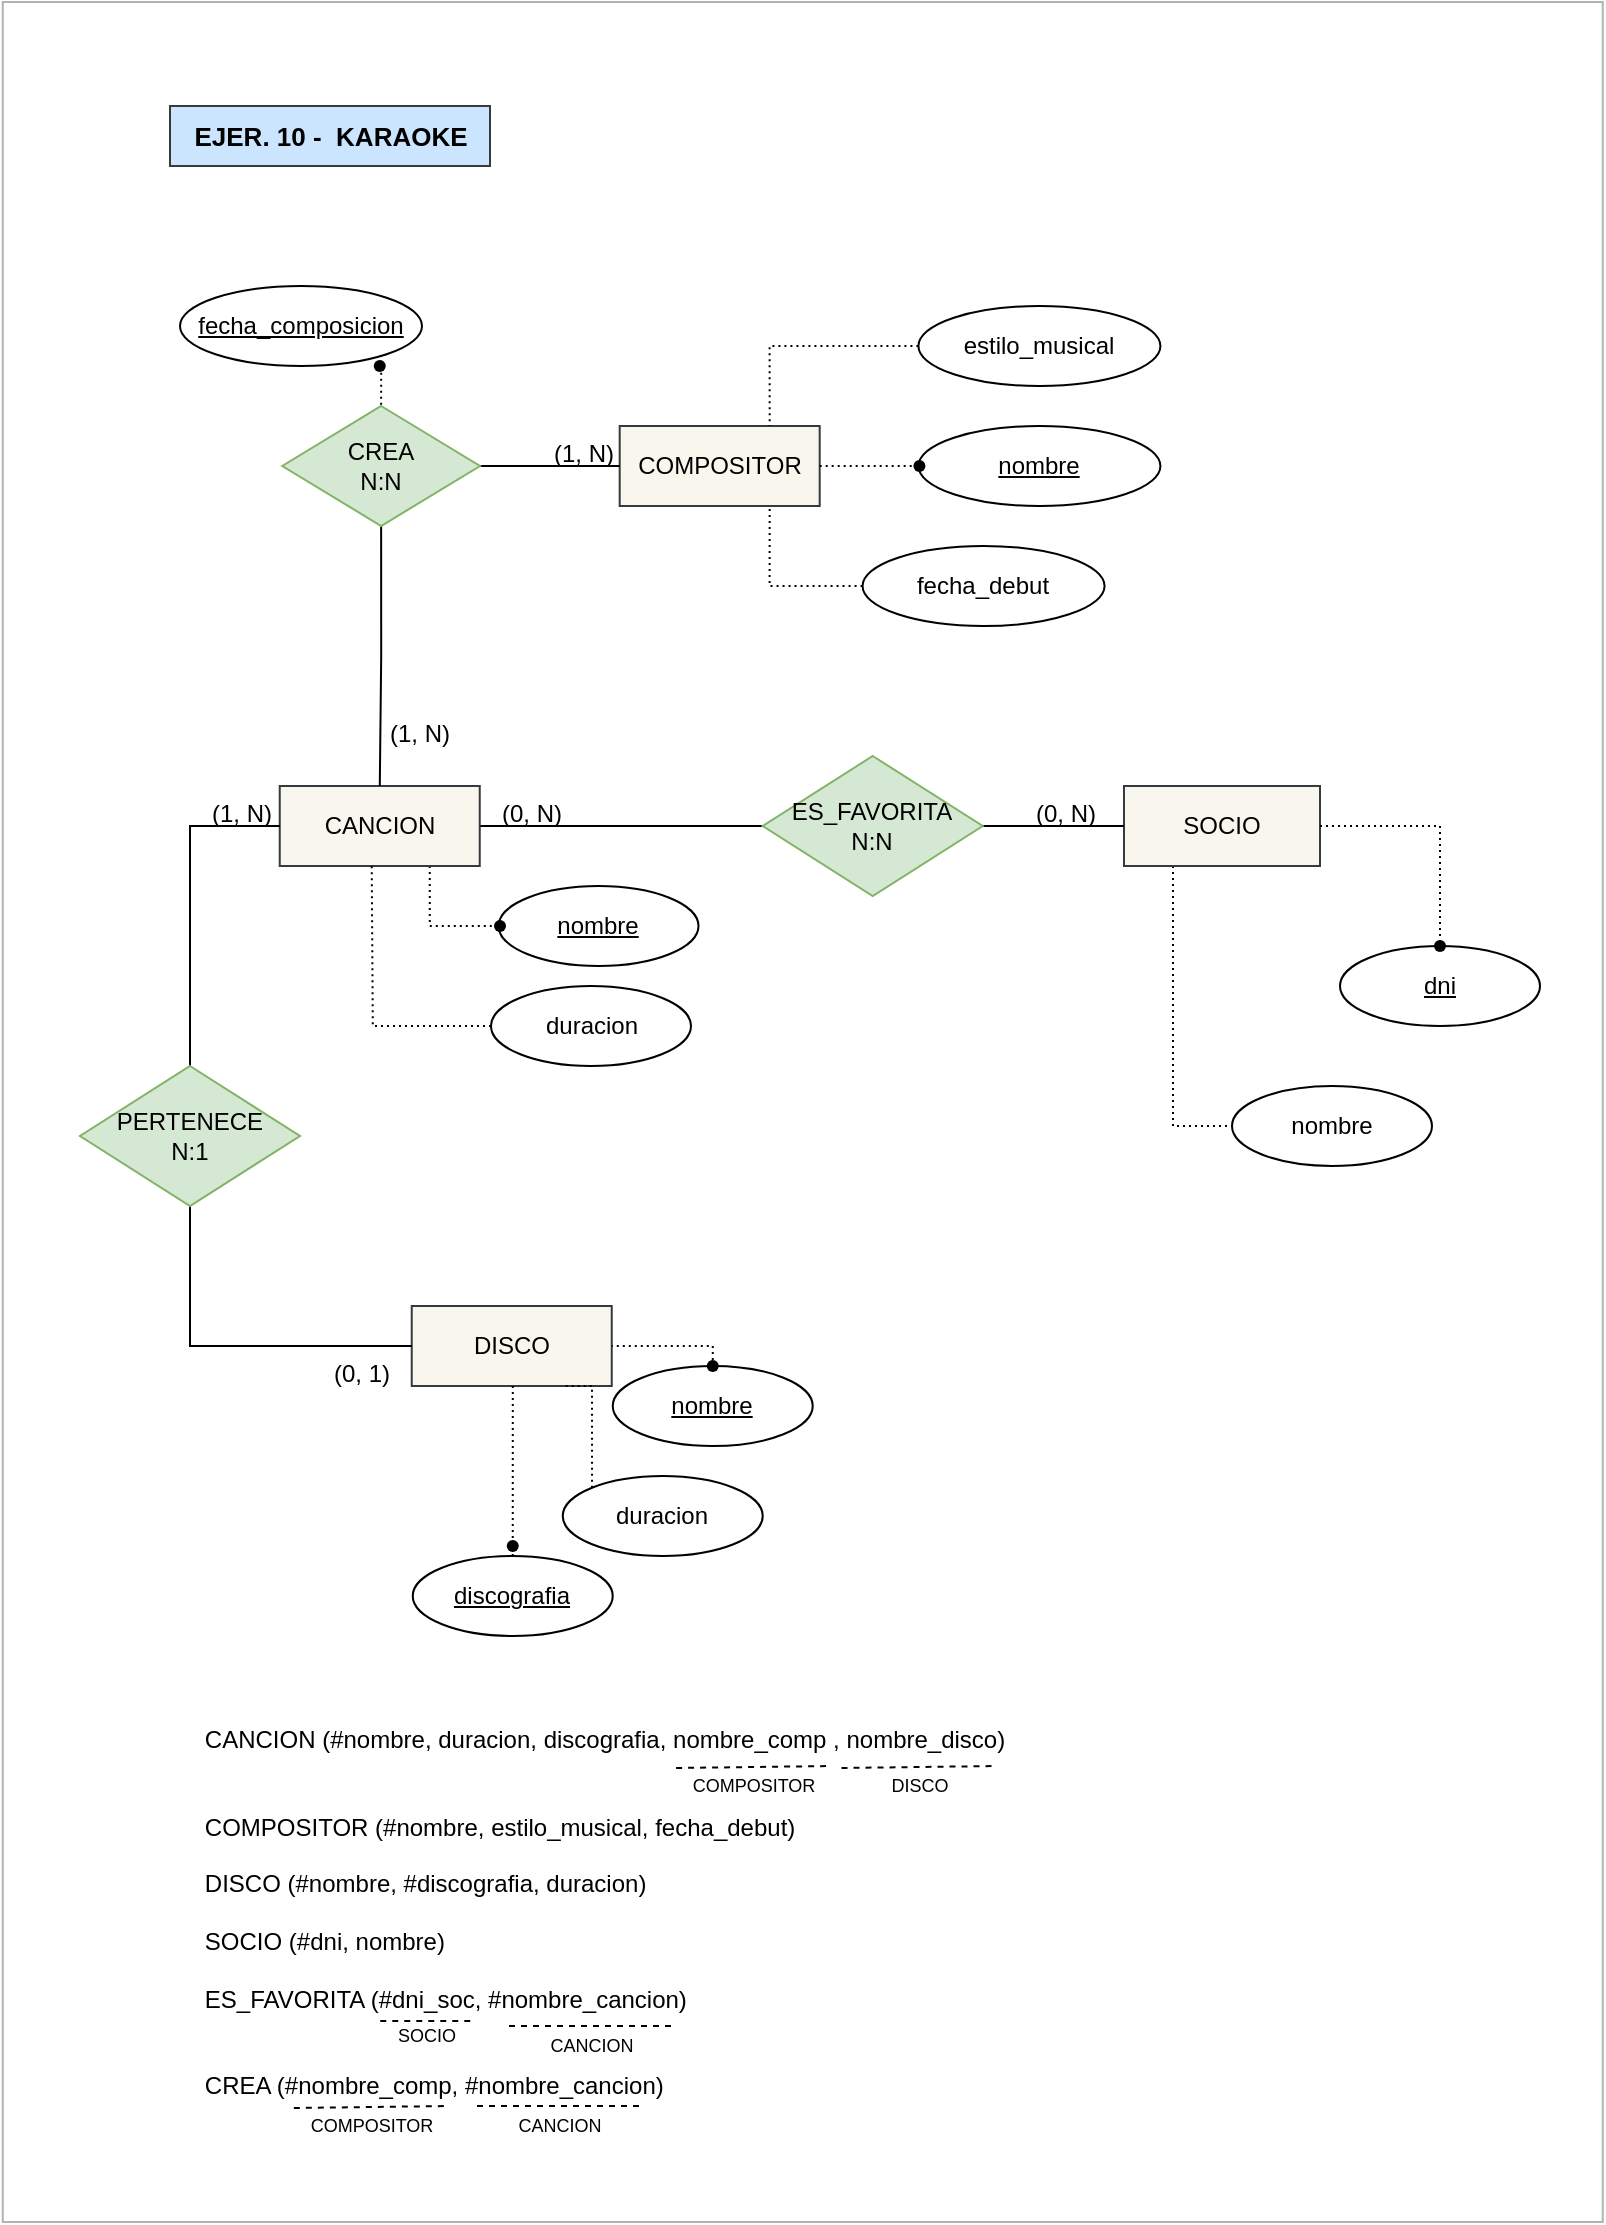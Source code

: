 <mxfile version="22.0.8" type="github">
  <diagram name="Página-1" id="kzgSED8vfyvIVl7uHRT8">
    <mxGraphModel dx="1434" dy="796" grid="1" gridSize="10" guides="1" tooltips="1" connect="1" arrows="1" fold="1" page="1" pageScale="1" pageWidth="827" pageHeight="1169" math="0" shadow="0">
      <root>
        <mxCell id="0" />
        <mxCell id="1" parent="0" />
        <mxCell id="uLn7ksq6nls_gsXbyjSP-26" value="&lt;div style=&quot;text-align: justify;&quot;&gt;&lt;span style=&quot;background-color: initial;&quot;&gt;CANCION (#nombre, duracion, discografia, nombre_comp , nombre_disco)&lt;/span&gt;&lt;/div&gt;&lt;div style=&quot;text-align: justify;&quot;&gt;&lt;span style=&quot;background-color: initial;&quot;&gt;&lt;br&gt;&lt;/span&gt;&lt;/div&gt;&lt;font style=&quot;&quot;&gt;&lt;div style=&quot;text-align: justify;&quot;&gt;&lt;span style=&quot;background-color: initial;&quot;&gt;&lt;br&gt;&lt;/span&gt;&lt;/div&gt;&lt;div style=&quot;text-align: justify;&quot;&gt;&lt;span style=&quot;background-color: initial;&quot;&gt;COMPOSITOR (#nombre, estilo_musical, fecha_debut&lt;/span&gt;&lt;span style=&quot;background-color: initial;&quot;&gt;)&lt;/span&gt;&lt;br&gt;&lt;/div&gt;&lt;div style=&quot;font-size: 12px; text-align: justify;&quot;&gt;&lt;br&gt;&lt;/div&gt;&lt;div style=&quot;font-size: 12px; text-align: justify;&quot;&gt;DISCO (#nombre, #discografia, duracion)&lt;/div&gt;&lt;div style=&quot;font-size: 12px; text-align: justify;&quot;&gt;&lt;br&gt;&lt;/div&gt;&lt;div style=&quot;font-size: 12px; text-align: justify;&quot;&gt;&lt;span style=&quot;background-color: initial;&quot;&gt;SOCIO (#dni, nombre)&lt;/span&gt;&lt;br&gt;&lt;/div&gt;&lt;div style=&quot;font-size: 12px; text-align: justify;&quot;&gt;&lt;span style=&quot;background-color: initial;&quot;&gt;&lt;br&gt;&lt;/span&gt;&lt;/div&gt;&lt;div style=&quot;font-size: 12px; text-align: justify;&quot;&gt;ES_FAVORITA (#dni_soc, #nombre_cancion)&lt;/div&gt;&lt;div style=&quot;font-size: 12px; text-align: justify;&quot;&gt;&lt;br&gt;&lt;/div&gt;&lt;div style=&quot;font-size: 12px; text-align: justify;&quot;&gt;&lt;br&gt;&lt;/div&gt;&lt;div style=&quot;font-size: 12px; text-align: justify;&quot;&gt;CREA (#nombre_comp, #nombre_cancion)&lt;/div&gt;&lt;div style=&quot;font-size: 12px; text-align: justify;&quot;&gt;&lt;br&gt;&lt;/div&gt;&lt;div style=&quot;font-size: 12px; text-align: justify;&quot;&gt;&lt;span style=&quot;background-color: initial;&quot;&gt;&lt;br&gt;&lt;/span&gt;&lt;/div&gt;&lt;div style=&quot;font-size: 12px; text-align: justify;&quot;&gt;&lt;span style=&quot;background-color: initial;&quot;&gt;&lt;br&gt;&lt;/span&gt;&lt;/div&gt;&lt;/font&gt;" style="text;html=1;align=center;verticalAlign=middle;resizable=1;points=[];autosize=1;strokeColor=none;fillColor=none;movable=1;rotatable=1;deletable=1;editable=1;locked=0;connectable=1;container=0;" parent="1" vertex="1">
          <mxGeometry x="101" y="867" width="420" height="240" as="geometry" />
        </mxCell>
        <mxCell id="uLn7ksq6nls_gsXbyjSP-1" value="" style="rounded=0;whiteSpace=wrap;html=1;fillColor=none;strokeColor=#B3B3B3;" parent="1" vertex="1">
          <mxGeometry x="10.37" y="10" width="800" height="1110" as="geometry" />
        </mxCell>
        <mxCell id="uLn7ksq6nls_gsXbyjSP-2" value="DISCO" style="whiteSpace=wrap;html=1;align=center;fillColor=#f9f7ed;strokeColor=#36393d;" parent="1" vertex="1">
          <mxGeometry x="214.87" y="662" width="100" height="40" as="geometry" />
        </mxCell>
        <mxCell id="uLn7ksq6nls_gsXbyjSP-130" style="edgeStyle=orthogonalEdgeStyle;rounded=0;orthogonalLoop=1;jettySize=auto;html=1;exitX=0.25;exitY=1;exitDx=0;exitDy=0;entryX=0;entryY=0.5;entryDx=0;entryDy=0;fontFamily=Helvetica;fontSize=14;fontColor=default;startSize=0;dashed=1;dashPattern=1 2;endArrow=none;endFill=0;" parent="1" source="uLn7ksq6nls_gsXbyjSP-4" target="uLn7ksq6nls_gsXbyjSP-18" edge="1">
          <mxGeometry relative="1" as="geometry" />
        </mxCell>
        <mxCell id="uLn7ksq6nls_gsXbyjSP-4" value="SOCIO" style="whiteSpace=wrap;html=1;align=center;fillColor=#f9f7ed;strokeColor=#36393d;" parent="1" vertex="1">
          <mxGeometry x="571" y="402" width="98" height="40" as="geometry" />
        </mxCell>
        <mxCell id="uLn7ksq6nls_gsXbyjSP-5" style="edgeStyle=orthogonalEdgeStyle;rounded=0;orthogonalLoop=1;jettySize=auto;html=1;exitX=1;exitY=0.5;exitDx=0;exitDy=0;entryX=0;entryY=0.5;entryDx=0;entryDy=0;endArrow=none;endFill=0;" parent="1" source="uLn7ksq6nls_gsXbyjSP-7" target="uLn7ksq6nls_gsXbyjSP-10" edge="1">
          <mxGeometry relative="1" as="geometry" />
        </mxCell>
        <mxCell id="uLn7ksq6nls_gsXbyjSP-133" style="edgeStyle=orthogonalEdgeStyle;rounded=0;orthogonalLoop=1;jettySize=auto;html=1;exitX=0.75;exitY=1;exitDx=0;exitDy=0;fontFamily=Helvetica;fontSize=14;fontColor=default;startSize=0;entryX=0;entryY=0.5;entryDx=0;entryDy=0;endArrow=none;endFill=0;dashed=1;dashPattern=1 2;" parent="1" source="uLn7ksq6nls_gsXbyjSP-7" target="uLn7ksq6nls_gsXbyjSP-78" edge="1">
          <mxGeometry relative="1" as="geometry">
            <mxPoint x="223.667" y="472" as="targetPoint" />
          </mxGeometry>
        </mxCell>
        <mxCell id="uLn7ksq6nls_gsXbyjSP-7" value="CANCION" style="whiteSpace=wrap;html=1;align=center;fillColor=#f9f7ed;strokeColor=#36393d;" parent="1" vertex="1">
          <mxGeometry x="148.87" y="402" width="100" height="40" as="geometry" />
        </mxCell>
        <mxCell id="uLn7ksq6nls_gsXbyjSP-8" style="edgeStyle=orthogonalEdgeStyle;rounded=0;orthogonalLoop=1;jettySize=auto;html=1;exitX=0.5;exitY=0;exitDx=0;exitDy=0;entryX=0.5;entryY=0;entryDx=0;entryDy=0;" parent="1" edge="1">
          <mxGeometry relative="1" as="geometry">
            <mxPoint x="57" y="552" as="sourcePoint" />
            <mxPoint x="57" y="552" as="targetPoint" />
          </mxGeometry>
        </mxCell>
        <mxCell id="uLn7ksq6nls_gsXbyjSP-9" style="edgeStyle=orthogonalEdgeStyle;rounded=0;orthogonalLoop=1;jettySize=auto;html=1;exitX=1;exitY=0.5;exitDx=0;exitDy=0;entryX=0;entryY=0.5;entryDx=0;entryDy=0;endArrow=none;endFill=0;" parent="1" source="uLn7ksq6nls_gsXbyjSP-10" target="uLn7ksq6nls_gsXbyjSP-4" edge="1">
          <mxGeometry relative="1" as="geometry" />
        </mxCell>
        <mxCell id="uLn7ksq6nls_gsXbyjSP-10" value="&lt;font style=&quot;font-size: 12px;&quot;&gt;&lt;font style=&quot;font-size: 12px;&quot;&gt;ES_FAVORITA&lt;/font&gt;&lt;br&gt;N:N&lt;/font&gt;" style="shape=rhombus;perimeter=rhombusPerimeter;whiteSpace=wrap;html=1;align=center;verticalAlign=middle;fillColor=#d5e8d4;strokeColor=#82b366;" parent="1" vertex="1">
          <mxGeometry x="390.37" y="387" width="110" height="70" as="geometry" />
        </mxCell>
        <mxCell id="uLn7ksq6nls_gsXbyjSP-11" style="rounded=0;orthogonalLoop=1;jettySize=auto;html=1;exitX=0;exitY=0.5;exitDx=0;exitDy=0;strokeColor=none;endArrow=none;endFill=0;shadow=1;" parent="1" edge="1">
          <mxGeometry relative="1" as="geometry">
            <mxPoint x="210.37" y="687" as="targetPoint" />
            <mxPoint x="190.37" y="672" as="sourcePoint" />
          </mxGeometry>
        </mxCell>
        <mxCell id="uLn7ksq6nls_gsXbyjSP-12" value="(0, N)" style="text;strokeColor=none;fillColor=none;spacingLeft=4;spacingRight=4;overflow=hidden;rotatable=0;points=[[0,0.5],[1,0.5]];portConstraint=eastwest;fontSize=12;whiteSpace=wrap;html=1;" parent="1" vertex="1">
          <mxGeometry x="254" y="402" width="50" height="20" as="geometry" />
        </mxCell>
        <mxCell id="uLn7ksq6nls_gsXbyjSP-13" value="(0, N)" style="text;strokeColor=none;fillColor=none;spacingLeft=4;spacingRight=4;overflow=hidden;rotatable=0;points=[[0,0.5],[1,0.5]];portConstraint=eastwest;fontSize=12;whiteSpace=wrap;html=1;" parent="1" vertex="1">
          <mxGeometry x="521" y="402" width="50" height="30" as="geometry" />
        </mxCell>
        <mxCell id="uLn7ksq6nls_gsXbyjSP-14" value="EJER. 10 -&amp;nbsp; KARAOKE" style="text;html=1;align=center;verticalAlign=middle;resizable=0;points=[];autosize=1;strokeColor=#36393d;fillColor=#cce5ff;fontStyle=1;fontSize=13;" parent="1" vertex="1">
          <mxGeometry x="94" y="62" width="160" height="30" as="geometry" />
        </mxCell>
        <mxCell id="uLn7ksq6nls_gsXbyjSP-15" style="edgeStyle=orthogonalEdgeStyle;rounded=0;orthogonalLoop=1;jettySize=auto;html=1;exitX=0;exitY=0.5;exitDx=0;exitDy=0;entryX=1;entryY=0.5;entryDx=0;entryDy=0;endArrow=none;endFill=0;startArrow=none;startFill=0;strokeColor=none;" parent="1" edge="1">
          <mxGeometry relative="1" as="geometry">
            <mxPoint x="81" y="437" as="sourcePoint" />
            <mxPoint x="131" y="437" as="targetPoint" />
          </mxGeometry>
        </mxCell>
        <mxCell id="uLn7ksq6nls_gsXbyjSP-18" value="nombre" style="ellipse;whiteSpace=wrap;html=1;align=center;" parent="1" vertex="1">
          <mxGeometry x="625" y="552" width="100" height="40" as="geometry" />
        </mxCell>
        <mxCell id="uLn7ksq6nls_gsXbyjSP-24" value="dni" style="ellipse;whiteSpace=wrap;html=1;align=center;fontStyle=4;" parent="1" vertex="1">
          <mxGeometry x="679" y="482" width="100" height="40" as="geometry" />
        </mxCell>
        <mxCell id="uLn7ksq6nls_gsXbyjSP-25" value="" style="shape=waypoint;sketch=0;fillStyle=solid;size=6;pointerEvents=1;points=[];fillColor=none;resizable=0;rotatable=0;perimeter=centerPerimeter;snapToPoint=1;" parent="1" vertex="1">
          <mxGeometry x="719" y="472" width="20" height="20" as="geometry" />
        </mxCell>
        <mxCell id="uLn7ksq6nls_gsXbyjSP-75" style="edgeStyle=orthogonalEdgeStyle;rounded=0;orthogonalLoop=1;jettySize=auto;html=1;exitX=0;exitY=0.5;exitDx=0;exitDy=0;entryX=0.5;entryY=1;entryDx=0;entryDy=0;dashed=1;dashPattern=1 2;endArrow=none;endFill=0;" parent="1" source="uLn7ksq6nls_gsXbyjSP-28" edge="1">
          <mxGeometry relative="1" as="geometry">
            <mxPoint x="194.87" y="442" as="targetPoint" />
          </mxGeometry>
        </mxCell>
        <mxCell id="uLn7ksq6nls_gsXbyjSP-28" value="duracion" style="ellipse;whiteSpace=wrap;html=1;align=center;" parent="1" vertex="1">
          <mxGeometry x="254.5" y="502" width="100" height="40" as="geometry" />
        </mxCell>
        <mxCell id="uLn7ksq6nls_gsXbyjSP-44" style="edgeStyle=orthogonalEdgeStyle;rounded=0;orthogonalLoop=1;jettySize=auto;html=1;exitX=0.5;exitY=0;exitDx=0;exitDy=0;endArrow=none;endFill=0;entryX=0;entryY=0.5;entryDx=0;entryDy=0;" parent="1" source="uLn7ksq6nls_gsXbyjSP-45" target="uLn7ksq6nls_gsXbyjSP-7" edge="1">
          <mxGeometry relative="1" as="geometry">
            <mxPoint x="614" y="382" as="targetPoint" />
          </mxGeometry>
        </mxCell>
        <mxCell id="uLn7ksq6nls_gsXbyjSP-72" style="edgeStyle=orthogonalEdgeStyle;rounded=0;orthogonalLoop=1;jettySize=auto;html=1;exitX=0.5;exitY=1;exitDx=0;exitDy=0;entryX=0;entryY=0.5;entryDx=0;entryDy=0;endArrow=none;endFill=0;" parent="1" source="uLn7ksq6nls_gsXbyjSP-45" target="uLn7ksq6nls_gsXbyjSP-2" edge="1">
          <mxGeometry relative="1" as="geometry" />
        </mxCell>
        <mxCell id="uLn7ksq6nls_gsXbyjSP-45" value="PERTENECE&lt;br&gt;N:1" style="rhombus;whiteSpace=wrap;html=1;fillColor=#d5e8d4;strokeColor=#82b366;" parent="1" vertex="1">
          <mxGeometry x="49" y="542" width="110" height="70" as="geometry" />
        </mxCell>
        <mxCell id="uLn7ksq6nls_gsXbyjSP-50" style="edgeStyle=orthogonalEdgeStyle;rounded=0;orthogonalLoop=1;jettySize=auto;html=1;exitDx=0;exitDy=0;entryX=0.5;entryY=0;entryDx=0;entryDy=0;endArrow=none;endFill=0;dashed=1;dashPattern=1 2;" parent="1" edge="1">
          <mxGeometry relative="1" as="geometry">
            <mxPoint x="169.87" y="732" as="sourcePoint" />
            <mxPoint x="169.87" y="732" as="targetPoint" />
          </mxGeometry>
        </mxCell>
        <mxCell id="uLn7ksq6nls_gsXbyjSP-56" style="edgeStyle=orthogonalEdgeStyle;rounded=0;orthogonalLoop=1;jettySize=auto;html=1;exitX=0;exitY=0;exitDx=0;exitDy=0;entryX=0.75;entryY=1;entryDx=0;entryDy=0;dashed=1;dashPattern=1 2;endArrow=none;endFill=0;" parent="1" source="uLn7ksq6nls_gsXbyjSP-57" target="uLn7ksq6nls_gsXbyjSP-2" edge="1">
          <mxGeometry relative="1" as="geometry">
            <Array as="points">
              <mxPoint x="304.87" y="702" />
            </Array>
          </mxGeometry>
        </mxCell>
        <mxCell id="uLn7ksq6nls_gsXbyjSP-57" value="duracion" style="ellipse;whiteSpace=wrap;html=1;align=center;" parent="1" vertex="1">
          <mxGeometry x="290.37" y="747" width="100" height="40" as="geometry" />
        </mxCell>
        <mxCell id="uLn7ksq6nls_gsXbyjSP-58" style="edgeStyle=orthogonalEdgeStyle;rounded=0;orthogonalLoop=1;jettySize=auto;html=1;exitX=0.5;exitY=0;exitDx=0;exitDy=0;entryX=0.5;entryY=1;entryDx=0;entryDy=0;dashed=1;dashPattern=1 2;endArrow=none;endFill=0;" parent="1" source="uLn7ksq6nls_gsXbyjSP-59" target="uLn7ksq6nls_gsXbyjSP-2" edge="1">
          <mxGeometry relative="1" as="geometry">
            <Array as="points">
              <mxPoint x="264.87" y="702" />
            </Array>
          </mxGeometry>
        </mxCell>
        <mxCell id="uLn7ksq6nls_gsXbyjSP-59" value="discografia" style="ellipse;whiteSpace=wrap;html=1;align=center;fontStyle=4" parent="1" vertex="1">
          <mxGeometry x="215.37" y="787" width="100" height="40" as="geometry" />
        </mxCell>
        <mxCell id="uLn7ksq6nls_gsXbyjSP-60" style="edgeStyle=orthogonalEdgeStyle;rounded=0;orthogonalLoop=1;jettySize=auto;html=1;exitDx=0;exitDy=0;entryX=1;entryY=0.5;entryDx=0;entryDy=0;dashed=1;dashPattern=1 2;endArrow=none;endFill=0;" parent="1" source="uLn7ksq6nls_gsXbyjSP-73" target="uLn7ksq6nls_gsXbyjSP-2" edge="1">
          <mxGeometry relative="1" as="geometry">
            <Array as="points">
              <mxPoint x="364.87" y="682" />
            </Array>
          </mxGeometry>
        </mxCell>
        <mxCell id="uLn7ksq6nls_gsXbyjSP-61" value="nombre" style="ellipse;whiteSpace=wrap;html=1;align=center;fontStyle=4" parent="1" vertex="1">
          <mxGeometry x="315.37" y="692" width="100" height="40" as="geometry" />
        </mxCell>
        <mxCell id="uLn7ksq6nls_gsXbyjSP-62" value="(0, 1)" style="text;strokeColor=none;fillColor=none;spacingLeft=4;spacingRight=4;overflow=hidden;rotatable=0;points=[[0,0.5],[1,0.5]];portConstraint=eastwest;fontSize=12;whiteSpace=wrap;html=1;" parent="1" vertex="1">
          <mxGeometry x="169.87" y="682" width="50" height="30" as="geometry" />
        </mxCell>
        <mxCell id="uLn7ksq6nls_gsXbyjSP-74" value="" style="edgeStyle=orthogonalEdgeStyle;rounded=0;orthogonalLoop=1;jettySize=auto;html=1;exitX=0.5;exitY=0;exitDx=0;exitDy=0;entryDx=0;entryDy=0;dashed=1;dashPattern=1 2;endArrow=none;endFill=0;" parent="1" source="uLn7ksq6nls_gsXbyjSP-61" target="uLn7ksq6nls_gsXbyjSP-73" edge="1">
          <mxGeometry relative="1" as="geometry">
            <mxPoint x="365.37" y="692" as="sourcePoint" />
            <mxPoint x="320.37" y="642" as="targetPoint" />
          </mxGeometry>
        </mxCell>
        <mxCell id="uLn7ksq6nls_gsXbyjSP-73" value="" style="shape=waypoint;sketch=0;fillStyle=solid;size=6;pointerEvents=1;points=[];fillColor=none;resizable=0;rotatable=0;perimeter=centerPerimeter;snapToPoint=1;" parent="1" vertex="1">
          <mxGeometry x="355.37" y="682" width="20" height="20" as="geometry" />
        </mxCell>
        <mxCell id="uLn7ksq6nls_gsXbyjSP-78" value="nombre" style="ellipse;whiteSpace=wrap;html=1;align=center;fontStyle=4;" parent="1" vertex="1">
          <mxGeometry x="258.25" y="452" width="100" height="40" as="geometry" />
        </mxCell>
        <mxCell id="uLn7ksq6nls_gsXbyjSP-83" value="(1, N)" style="text;strokeColor=none;fillColor=none;spacingLeft=4;spacingRight=4;overflow=hidden;rotatable=0;points=[[0,0.5],[1,0.5]];portConstraint=eastwest;fontSize=12;whiteSpace=wrap;html=1;" parent="1" vertex="1">
          <mxGeometry x="109" y="402" width="50" height="20" as="geometry" />
        </mxCell>
        <mxCell id="uLn7ksq6nls_gsXbyjSP-101" value="nombre" style="ellipse;whiteSpace=wrap;html=1;align=center;fontStyle=4" parent="1" vertex="1">
          <mxGeometry x="468.21" y="222" width="121" height="40" as="geometry" />
        </mxCell>
        <mxCell id="uLn7ksq6nls_gsXbyjSP-102" value="" style="shape=waypoint;sketch=0;fillStyle=solid;size=6;pointerEvents=1;points=[];fillColor=none;resizable=0;rotatable=0;perimeter=centerPerimeter;snapToPoint=1;" parent="1" vertex="1">
          <mxGeometry x="458.71" y="232" width="20" height="20" as="geometry" />
        </mxCell>
        <mxCell id="uLn7ksq6nls_gsXbyjSP-109" value="COMPOSITOR" style="whiteSpace=wrap;html=1;align=center;fillColor=#f9f7ed;strokeColor=#36393d;" parent="1" vertex="1">
          <mxGeometry x="318.84" y="222" width="100" height="40" as="geometry" />
        </mxCell>
        <mxCell id="uLn7ksq6nls_gsXbyjSP-110" style="edgeStyle=orthogonalEdgeStyle;rounded=0;orthogonalLoop=1;jettySize=auto;html=1;exitX=1;exitY=0.5;exitDx=0;exitDy=0;entryX=0.617;entryY=0.85;entryDx=0;entryDy=0;entryPerimeter=0;fontFamily=Helvetica;fontSize=14;fontColor=default;startSize=0;dashed=1;dashPattern=1 2;endArrow=none;endFill=0;" parent="1" source="uLn7ksq6nls_gsXbyjSP-109" target="uLn7ksq6nls_gsXbyjSP-102" edge="1">
          <mxGeometry relative="1" as="geometry" />
        </mxCell>
        <mxCell id="uLn7ksq6nls_gsXbyjSP-114" style="edgeStyle=orthogonalEdgeStyle;rounded=0;orthogonalLoop=1;jettySize=auto;html=1;exitX=0;exitY=0.5;exitDx=0;exitDy=0;entryX=0.75;entryY=0;entryDx=0;entryDy=0;fontFamily=Helvetica;fontSize=14;fontColor=default;startSize=0;dashed=1;dashPattern=1 2;endArrow=none;endFill=0;" parent="1" source="uLn7ksq6nls_gsXbyjSP-111" target="uLn7ksq6nls_gsXbyjSP-109" edge="1">
          <mxGeometry relative="1" as="geometry">
            <mxPoint x="429.21" y="182" as="sourcePoint" />
          </mxGeometry>
        </mxCell>
        <mxCell id="uLn7ksq6nls_gsXbyjSP-111" value="estilo_musical" style="ellipse;whiteSpace=wrap;html=1;align=center;" parent="1" vertex="1">
          <mxGeometry x="468.21" y="162" width="121" height="40" as="geometry" />
        </mxCell>
        <mxCell id="uLn7ksq6nls_gsXbyjSP-113" style="edgeStyle=orthogonalEdgeStyle;rounded=0;orthogonalLoop=1;jettySize=auto;html=1;exitX=0;exitY=0.5;exitDx=0;exitDy=0;entryX=0.75;entryY=1;entryDx=0;entryDy=0;fontFamily=Helvetica;fontSize=14;fontColor=default;startSize=0;dashed=1;dashPattern=1 2;endArrow=none;endFill=0;" parent="1" source="uLn7ksq6nls_gsXbyjSP-112" target="uLn7ksq6nls_gsXbyjSP-109" edge="1">
          <mxGeometry relative="1" as="geometry">
            <mxPoint x="429.21" y="302" as="sourcePoint" />
          </mxGeometry>
        </mxCell>
        <mxCell id="uLn7ksq6nls_gsXbyjSP-112" value="fecha_debut" style="ellipse;whiteSpace=wrap;html=1;align=center;" parent="1" vertex="1">
          <mxGeometry x="440.28" y="282" width="121" height="40" as="geometry" />
        </mxCell>
        <mxCell id="uLn7ksq6nls_gsXbyjSP-127" style="edgeStyle=orthogonalEdgeStyle;rounded=0;orthogonalLoop=1;jettySize=auto;html=1;exitX=1;exitY=0.5;exitDx=0;exitDy=0;fontFamily=Helvetica;fontSize=14;fontColor=default;startSize=0;endArrow=none;endFill=0;" parent="1" source="uLn7ksq6nls_gsXbyjSP-117" target="uLn7ksq6nls_gsXbyjSP-109" edge="1">
          <mxGeometry relative="1" as="geometry" />
        </mxCell>
        <mxCell id="uLn7ksq6nls_gsXbyjSP-131" style="edgeStyle=orthogonalEdgeStyle;rounded=0;orthogonalLoop=1;jettySize=auto;html=1;exitX=0.5;exitY=1;exitDx=0;exitDy=0;fontFamily=Helvetica;fontSize=14;fontColor=default;startSize=0;endArrow=none;endFill=0;" parent="1" source="uLn7ksq6nls_gsXbyjSP-117" target="uLn7ksq6nls_gsXbyjSP-7" edge="1">
          <mxGeometry relative="1" as="geometry" />
        </mxCell>
        <mxCell id="uLn7ksq6nls_gsXbyjSP-117" value="CREA&lt;br&gt;N:N" style="shape=rhombus;perimeter=rhombusPerimeter;whiteSpace=wrap;html=1;align=center;fillColor=#d5e8d4;strokeColor=#82b366;" parent="1" vertex="1">
          <mxGeometry x="150.13" y="212" width="98.87" height="60" as="geometry" />
        </mxCell>
        <mxCell id="uLn7ksq6nls_gsXbyjSP-118" value="" style="shape=waypoint;sketch=0;fillStyle=solid;size=6;pointerEvents=1;points=[];fillColor=none;resizable=0;rotatable=0;perimeter=centerPerimeter;snapToPoint=1;" parent="1" vertex="1">
          <mxGeometry x="249" y="462" width="20" height="20" as="geometry" />
        </mxCell>
        <mxCell id="uLn7ksq6nls_gsXbyjSP-129" style="edgeStyle=orthogonalEdgeStyle;rounded=0;orthogonalLoop=1;jettySize=auto;html=1;exitX=1;exitY=0.5;exitDx=0;exitDy=0;entryX=0.692;entryY=1.017;entryDx=0;entryDy=0;entryPerimeter=0;fontFamily=Helvetica;fontSize=14;fontColor=default;startSize=0;dashed=1;dashPattern=1 2;endArrow=none;endFill=0;" parent="1" source="uLn7ksq6nls_gsXbyjSP-4" target="uLn7ksq6nls_gsXbyjSP-25" edge="1">
          <mxGeometry relative="1" as="geometry" />
        </mxCell>
        <mxCell id="uLn7ksq6nls_gsXbyjSP-132" value="(1, N)" style="text;strokeColor=none;fillColor=none;spacingLeft=4;spacingRight=4;overflow=hidden;rotatable=0;points=[[0,0.5],[1,0.5]];portConstraint=eastwest;fontSize=12;whiteSpace=wrap;html=1;" parent="1" vertex="1">
          <mxGeometry x="279.5" y="222" width="50" height="30" as="geometry" />
        </mxCell>
        <mxCell id="uLn7ksq6nls_gsXbyjSP-134" value="(1, N)" style="text;strokeColor=none;fillColor=none;spacingLeft=4;spacingRight=4;overflow=hidden;rotatable=0;points=[[0,0.5],[1,0.5]];portConstraint=eastwest;fontSize=12;whiteSpace=wrap;html=1;" parent="1" vertex="1">
          <mxGeometry x="197.75" y="362" width="50" height="30" as="geometry" />
        </mxCell>
        <mxCell id="uLn7ksq6nls_gsXbyjSP-143" value="" style="shape=waypoint;sketch=0;fillStyle=solid;size=6;pointerEvents=1;points=[];fillColor=none;resizable=0;rotatable=0;perimeter=centerPerimeter;snapToPoint=1;" parent="1" vertex="1">
          <mxGeometry x="255.37" y="772" width="20" height="20" as="geometry" />
        </mxCell>
        <mxCell id="uLn7ksq6nls_gsXbyjSP-146" style="edgeStyle=orthogonalEdgeStyle;rounded=0;orthogonalLoop=1;jettySize=auto;html=1;exitX=1;exitY=1;exitDx=0;exitDy=0;entryX=0.5;entryY=0;entryDx=0;entryDy=0;fontFamily=Helvetica;fontSize=14;fontColor=default;startSize=0;endArrow=none;endFill=0;dashed=1;dashPattern=1 2;" parent="1" source="uLn7ksq6nls_gsXbyjSP-145" target="uLn7ksq6nls_gsXbyjSP-117" edge="1">
          <mxGeometry relative="1" as="geometry" />
        </mxCell>
        <mxCell id="uLn7ksq6nls_gsXbyjSP-145" value="fecha_composicion" style="ellipse;whiteSpace=wrap;html=1;align=center;fontStyle=4" parent="1" vertex="1">
          <mxGeometry x="99" y="152" width="121" height="40" as="geometry" />
        </mxCell>
        <mxCell id="uLn7ksq6nls_gsXbyjSP-147" value="" style="shape=waypoint;sketch=0;fillStyle=solid;size=6;pointerEvents=1;points=[];fillColor=none;resizable=0;rotatable=0;perimeter=centerPerimeter;snapToPoint=1;" parent="1" vertex="1">
          <mxGeometry x="188.87" y="182" width="20" height="20" as="geometry" />
        </mxCell>
        <mxCell id="uLn7ksq6nls_gsXbyjSP-150" value="COMPOSITOR" style="text;html=1;strokeColor=none;fillColor=none;align=center;verticalAlign=middle;whiteSpace=wrap;rounded=0;fontSize=9;movable=1;resizable=1;rotatable=1;deletable=1;editable=1;locked=0;connectable=1;container=0;" parent="1" vertex="1">
          <mxGeometry x="345" y="892" width="82" height="20" as="geometry" />
        </mxCell>
        <mxCell id="uLn7ksq6nls_gsXbyjSP-155" value="DISCO" style="text;html=1;strokeColor=none;fillColor=none;align=center;verticalAlign=middle;whiteSpace=wrap;rounded=0;fontSize=9;container=0;" parent="1" vertex="1">
          <mxGeometry x="427.71" y="892" width="82" height="20" as="geometry" />
        </mxCell>
        <mxCell id="uLn7ksq6nls_gsXbyjSP-158" value="COMPOSITOR" style="text;html=1;strokeColor=none;fillColor=none;align=center;verticalAlign=middle;whiteSpace=wrap;rounded=0;fontSize=9;container=0;" parent="1" vertex="1">
          <mxGeometry x="153.87" y="1062" width="82" height="20" as="geometry" />
        </mxCell>
        <mxCell id="uLn7ksq6nls_gsXbyjSP-161" value="CANCION" style="text;html=1;strokeColor=none;fillColor=none;align=center;verticalAlign=middle;whiteSpace=wrap;rounded=0;fontSize=9;container=0;" parent="1" vertex="1">
          <mxGeometry x="247.5" y="1062" width="82" height="20" as="geometry" />
        </mxCell>
        <mxCell id="uLn7ksq6nls_gsXbyjSP-164" value="CANCION" style="text;html=1;strokeColor=none;fillColor=none;align=center;verticalAlign=middle;whiteSpace=wrap;rounded=0;fontSize=9;container=0;" parent="1" vertex="1">
          <mxGeometry x="263.5" y="1022" width="82" height="20" as="geometry" />
        </mxCell>
        <mxCell id="uLn7ksq6nls_gsXbyjSP-149" value="" style="endArrow=none;dashed=1;html=1;rounded=0;exitX=0.056;exitY=0.071;exitDx=0;exitDy=0;exitPerimeter=0;entryX=1;entryY=0;entryDx=0;entryDy=0;movable=1;resizable=1;rotatable=1;deletable=1;editable=1;locked=0;connectable=1;" parent="1" edge="1">
          <mxGeometry width="50" height="50" relative="1" as="geometry">
            <mxPoint x="347.05" y="893" as="sourcePoint" />
            <mxPoint x="424.95" y="892" as="targetPoint" />
          </mxGeometry>
        </mxCell>
        <mxCell id="uLn7ksq6nls_gsXbyjSP-154" value="" style="endArrow=none;dashed=1;html=1;rounded=0;exitX=0.056;exitY=0.071;exitDx=0;exitDy=0;exitPerimeter=0;entryX=1;entryY=0;entryDx=0;entryDy=0;" parent="1" edge="1">
          <mxGeometry width="50" height="50" relative="1" as="geometry">
            <mxPoint x="429.76" y="893" as="sourcePoint" />
            <mxPoint x="507.66" y="892" as="targetPoint" />
          </mxGeometry>
        </mxCell>
        <mxCell id="uLn7ksq6nls_gsXbyjSP-157" value="" style="endArrow=none;dashed=1;html=1;rounded=0;exitX=0.056;exitY=0.071;exitDx=0;exitDy=0;exitPerimeter=0;entryX=1;entryY=0;entryDx=0;entryDy=0;" parent="1" edge="1">
          <mxGeometry width="50" height="50" relative="1" as="geometry">
            <mxPoint x="155.92" y="1063" as="sourcePoint" />
            <mxPoint x="233.82" y="1062" as="targetPoint" />
          </mxGeometry>
        </mxCell>
        <mxCell id="uLn7ksq6nls_gsXbyjSP-160" value="" style="endArrow=none;dashed=1;html=1;rounded=0;exitX=0;exitY=0;exitDx=0;exitDy=0;entryX=1;entryY=0;entryDx=0;entryDy=0;" parent="1" source="uLn7ksq6nls_gsXbyjSP-161" target="uLn7ksq6nls_gsXbyjSP-161" edge="1">
          <mxGeometry width="50" height="50" relative="1" as="geometry">
            <mxPoint x="249.55" y="1062" as="sourcePoint" />
            <mxPoint x="327.45" y="1061" as="targetPoint" />
          </mxGeometry>
        </mxCell>
        <mxCell id="uLn7ksq6nls_gsXbyjSP-163" value="" style="endArrow=none;dashed=1;html=1;rounded=0;exitX=0;exitY=0;exitDx=0;exitDy=0;entryX=1;entryY=0;entryDx=0;entryDy=0;" parent="1" source="uLn7ksq6nls_gsXbyjSP-164" target="uLn7ksq6nls_gsXbyjSP-164" edge="1">
          <mxGeometry width="50" height="50" relative="1" as="geometry">
            <mxPoint x="260.3" y="1023" as="sourcePoint" />
            <mxPoint x="338.2" y="1022" as="targetPoint" />
            <Array as="points">
              <mxPoint x="304" y="1022" />
            </Array>
          </mxGeometry>
        </mxCell>
        <mxCell id="uLn7ksq6nls_gsXbyjSP-166" value="" style="endArrow=none;dashed=1;html=1;rounded=0;exitX=0;exitY=0.25;exitDx=0;exitDy=0;entryX=1;entryY=0.25;entryDx=0;entryDy=0;" parent="1" source="uLn7ksq6nls_gsXbyjSP-167" target="uLn7ksq6nls_gsXbyjSP-167" edge="1">
          <mxGeometry width="50" height="50" relative="1" as="geometry">
            <mxPoint x="200.673" y="1023" as="sourcePoint" />
            <mxPoint x="253.997" y="1022" as="targetPoint" />
          </mxGeometry>
        </mxCell>
        <mxCell id="uLn7ksq6nls_gsXbyjSP-167" value="SOCIO" style="text;html=1;strokeColor=none;fillColor=none;align=center;verticalAlign=middle;whiteSpace=wrap;rounded=0;fontSize=9;container=0;" parent="1" vertex="1">
          <mxGeometry x="199.13" y="1012" width="47.25" height="30" as="geometry" />
        </mxCell>
      </root>
    </mxGraphModel>
  </diagram>
</mxfile>

